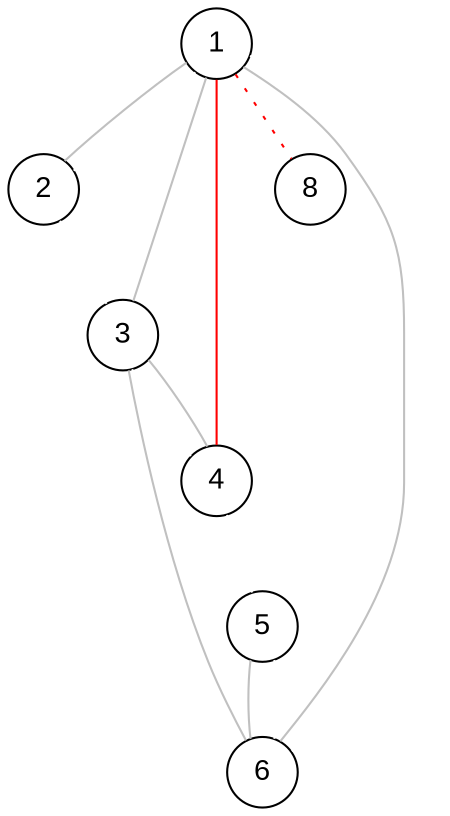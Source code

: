 /* tipo de grafos */
/*
graph: grafo no orientado
digraph: grafo orientado
*/
/* estilos */
/*
hay varios, en gral nos interesan dos:
dot: lo arma con forma "arbolada"
circo: lo arma con forma circular
*/


graph EjPrueba {
	/* defino el formato de los nodos */
	/* en general si quiero solamente un circulo comun, no pongo nada y lo dejo por defecto */
	/* si solo quiero cambiar cosas como  el color, alcanza con que especifique colo */
	node [
		fontname = "Arial"
		label = "\N"
		shape = "circle"
		width = "0.300000"
		height = "0.300000"
		color = "black"
	]
	

	/* defino un formato de ejes */
	edge [
		color = "grey"
		weight = "2"
	]
	/* declaro los ejes del grafo */
	/* notar q no declaro previamente los nodos, puede hacerse si se desea */
	/* las comillas son opcionales en el caso donde tengo un caracater, o una palabra sin espacios */
	/* los ejes toman el ultimo formato declarado, por eso estos son de color gris */
	/* pasa lo mismo con los nodos */
	"1" -- "2";
	"6" -- "1";
	"5" -- "6";
	"1" -- "3";
	"6" -- "3";
	"4" -- "3";

	/* defino otro formato de ejes /
	/* los ejes que declare a partir de aca, toman este formato -*/
	edge [
		color = "red"
		weight = "2"
	]

	/* otra forma de declarar ejes */
	/* estoy abreviando 1 -- 2 y 2 -- 3 */
	/* util para forzar forma de circulo */
	/* notar que los defino, le pongo el formato al lado */
	/* es lo mismo que declarar primero el formato y despues definir los ejes */
	"1" -- "2" -- "3" -- "4" -- "5" -- "6" -- "1" [
		color = "white"
		weight = "1"
	]
	
	/* usar linea punteada */
	1 -- 8 [style=dotted];
	
	/* formato de nodo pintado */
	/* en color pongo algun color por defecto : blue, red, green, gray, yellow o lo pongo en rgb con un numero en hexa: #RRGGBB */
	node [shape=box,style=filled,color="#FF0000"];
	1 -- 4
	
}